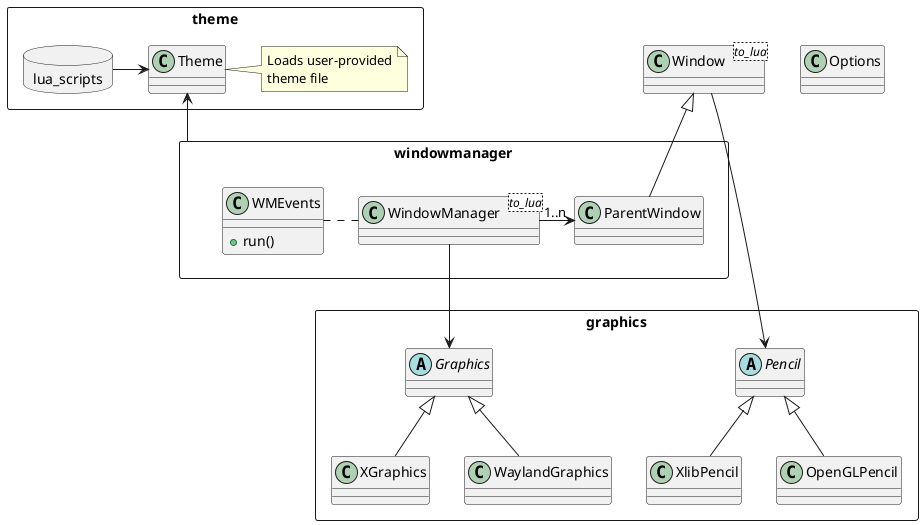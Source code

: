 @startuml

class Options

rectangle theme {
    package lua_scripts <<Database>> {
    }
    class Theme
    lua_scripts -> Theme
    note right of Theme
        Loads user-provided
        theme file
    end note
}

class Window <to_lua>

rectangle windowmanager {
    class WindowManager <to_lua>
    class ParentWindow
    class WMEvents {
        +run()
    }
    WindowManager -> "1..n" ParentWindow
    ParentWindow -up-|> Window
    WindowManager .left. WMEvents
}

rectangle graphics {
    abstract class Graphics
    abstract class Pencil

    Graphics <|-- XGraphics
    Graphics <|-- WaylandGraphics

    Pencil <|-- XlibPencil
    Pencil <|-- OpenGLPencil
}

windowmanager -up-> Theme
WindowManager --> Graphics
Window --> Pencil

@enduml